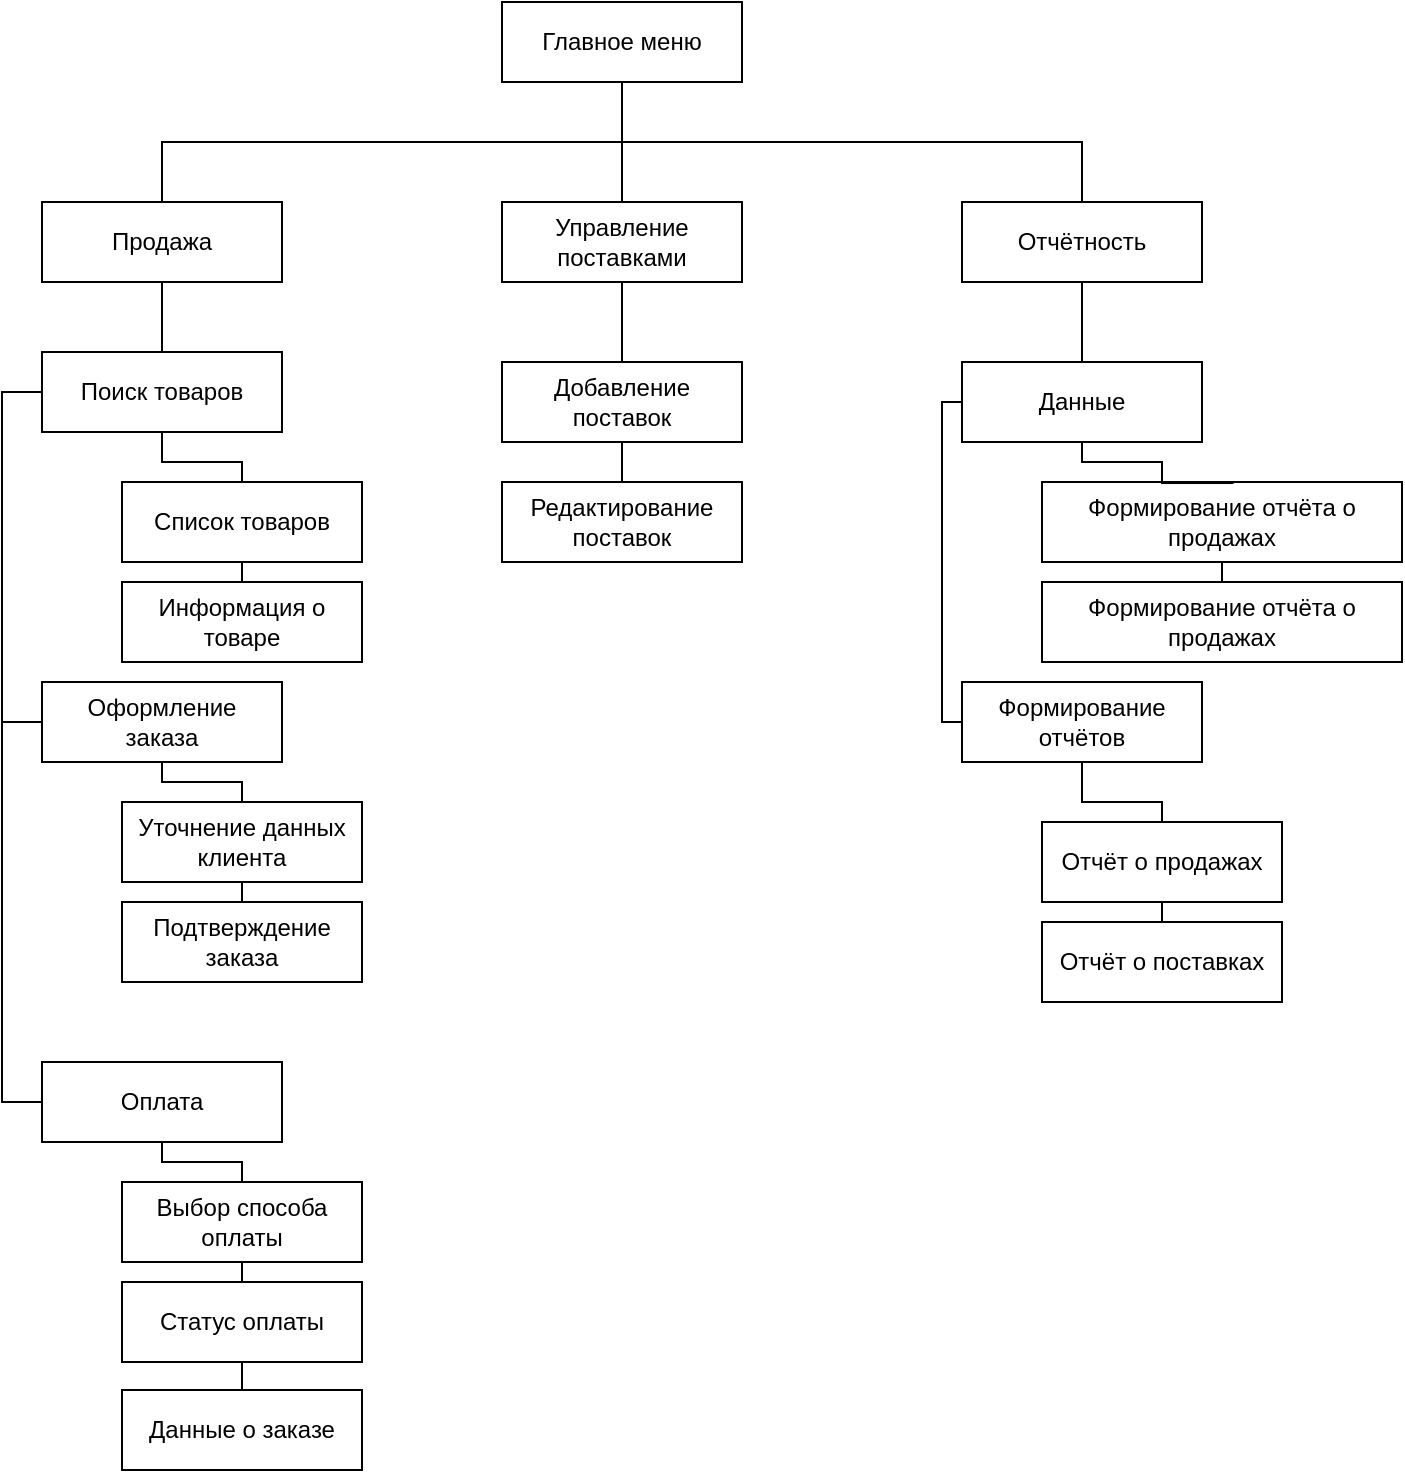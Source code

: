<mxfile version="22.1.21" type="device">
  <diagram name="Page-1" id="CnT03TZ_5wsiOiCBk9uN">
    <mxGraphModel dx="874" dy="507" grid="1" gridSize="10" guides="1" tooltips="1" connect="1" arrows="1" fold="1" page="1" pageScale="1" pageWidth="827" pageHeight="1169" math="0" shadow="0">
      <root>
        <mxCell id="0" />
        <mxCell id="1" parent="0" />
        <mxCell id="AhNV3txTKEynnAWxGbNM-18" style="edgeStyle=orthogonalEdgeStyle;rounded=0;orthogonalLoop=1;jettySize=auto;html=1;entryX=0.5;entryY=0;entryDx=0;entryDy=0;endArrow=none;endFill=0;" edge="1" parent="1" source="AhNV3txTKEynnAWxGbNM-2" target="AhNV3txTKEynnAWxGbNM-3">
          <mxGeometry relative="1" as="geometry" />
        </mxCell>
        <mxCell id="AhNV3txTKEynnAWxGbNM-19" style="edgeStyle=orthogonalEdgeStyle;rounded=0;orthogonalLoop=1;jettySize=auto;html=1;entryX=0.5;entryY=0;entryDx=0;entryDy=0;endArrow=none;endFill=0;" edge="1" parent="1" source="AhNV3txTKEynnAWxGbNM-2" target="AhNV3txTKEynnAWxGbNM-4">
          <mxGeometry relative="1" as="geometry">
            <Array as="points">
              <mxPoint x="620" y="480" />
              <mxPoint x="390" y="480" />
            </Array>
          </mxGeometry>
        </mxCell>
        <mxCell id="AhNV3txTKEynnAWxGbNM-22" style="edgeStyle=orthogonalEdgeStyle;rounded=0;orthogonalLoop=1;jettySize=auto;html=1;entryX=0.5;entryY=0;entryDx=0;entryDy=0;endArrow=none;endFill=0;" edge="1" parent="1" source="AhNV3txTKEynnAWxGbNM-2" target="AhNV3txTKEynnAWxGbNM-21">
          <mxGeometry relative="1" as="geometry">
            <Array as="points">
              <mxPoint x="620" y="480" />
              <mxPoint x="850" y="480" />
            </Array>
          </mxGeometry>
        </mxCell>
        <mxCell id="AhNV3txTKEynnAWxGbNM-2" value="Главное меню" style="rounded=0;whiteSpace=wrap;html=1;" vertex="1" parent="1">
          <mxGeometry x="560" y="410" width="120" height="40" as="geometry" />
        </mxCell>
        <mxCell id="AhNV3txTKEynnAWxGbNM-45" style="edgeStyle=orthogonalEdgeStyle;rounded=0;orthogonalLoop=1;jettySize=auto;html=1;endArrow=none;endFill=0;" edge="1" parent="1" source="AhNV3txTKEynnAWxGbNM-3" target="AhNV3txTKEynnAWxGbNM-39">
          <mxGeometry relative="1" as="geometry" />
        </mxCell>
        <mxCell id="AhNV3txTKEynnAWxGbNM-3" value="Управление поставками" style="rounded=0;whiteSpace=wrap;html=1;" vertex="1" parent="1">
          <mxGeometry x="560" y="510" width="120" height="40" as="geometry" />
        </mxCell>
        <mxCell id="AhNV3txTKEynnAWxGbNM-44" style="edgeStyle=orthogonalEdgeStyle;rounded=0;orthogonalLoop=1;jettySize=auto;html=1;entryX=0.5;entryY=0;entryDx=0;entryDy=0;endArrow=none;endFill=0;" edge="1" parent="1" source="AhNV3txTKEynnAWxGbNM-4" target="AhNV3txTKEynnAWxGbNM-5">
          <mxGeometry relative="1" as="geometry" />
        </mxCell>
        <mxCell id="AhNV3txTKEynnAWxGbNM-4" value="Продажа" style="rounded=0;whiteSpace=wrap;html=1;" vertex="1" parent="1">
          <mxGeometry x="330" y="510" width="120" height="40" as="geometry" />
        </mxCell>
        <mxCell id="AhNV3txTKEynnAWxGbNM-42" style="edgeStyle=orthogonalEdgeStyle;rounded=0;orthogonalLoop=1;jettySize=auto;html=1;entryX=0.5;entryY=0;entryDx=0;entryDy=0;endArrow=none;endFill=0;" edge="1" parent="1" source="AhNV3txTKEynnAWxGbNM-5" target="AhNV3txTKEynnAWxGbNM-6">
          <mxGeometry relative="1" as="geometry">
            <Array as="points">
              <mxPoint x="390" y="640" />
              <mxPoint x="430" y="640" />
            </Array>
          </mxGeometry>
        </mxCell>
        <mxCell id="AhNV3txTKEynnAWxGbNM-46" style="edgeStyle=orthogonalEdgeStyle;rounded=0;orthogonalLoop=1;jettySize=auto;html=1;entryX=0;entryY=0.5;entryDx=0;entryDy=0;endArrow=none;endFill=0;" edge="1" parent="1" source="AhNV3txTKEynnAWxGbNM-5" target="AhNV3txTKEynnAWxGbNM-8">
          <mxGeometry relative="1" as="geometry">
            <Array as="points">
              <mxPoint x="310" y="605" />
              <mxPoint x="310" y="770" />
            </Array>
          </mxGeometry>
        </mxCell>
        <mxCell id="AhNV3txTKEynnAWxGbNM-5" value="Поиск товаров" style="rounded=0;whiteSpace=wrap;html=1;" vertex="1" parent="1">
          <mxGeometry x="330" y="585" width="120" height="40" as="geometry" />
        </mxCell>
        <mxCell id="AhNV3txTKEynnAWxGbNM-43" style="edgeStyle=orthogonalEdgeStyle;rounded=0;orthogonalLoop=1;jettySize=auto;html=1;exitX=0.5;exitY=1;exitDx=0;exitDy=0;entryX=0.5;entryY=0;entryDx=0;entryDy=0;endArrow=none;endFill=0;" edge="1" parent="1" source="AhNV3txTKEynnAWxGbNM-6" target="AhNV3txTKEynnAWxGbNM-7">
          <mxGeometry relative="1" as="geometry" />
        </mxCell>
        <mxCell id="AhNV3txTKEynnAWxGbNM-6" value="Список товаров" style="rounded=0;whiteSpace=wrap;html=1;" vertex="1" parent="1">
          <mxGeometry x="370" y="650" width="120" height="40" as="geometry" />
        </mxCell>
        <mxCell id="AhNV3txTKEynnAWxGbNM-7" value="Информация о товаре" style="rounded=0;whiteSpace=wrap;html=1;" vertex="1" parent="1">
          <mxGeometry x="370" y="700" width="120" height="40" as="geometry" />
        </mxCell>
        <mxCell id="AhNV3txTKEynnAWxGbNM-38" style="edgeStyle=orthogonalEdgeStyle;rounded=0;orthogonalLoop=1;jettySize=auto;html=1;entryX=0.5;entryY=0;entryDx=0;entryDy=0;endArrow=none;endFill=0;" edge="1" parent="1" source="AhNV3txTKEynnAWxGbNM-8" target="AhNV3txTKEynnAWxGbNM-35">
          <mxGeometry relative="1" as="geometry">
            <Array as="points">
              <mxPoint x="390" y="800" />
              <mxPoint x="430" y="800" />
            </Array>
          </mxGeometry>
        </mxCell>
        <mxCell id="AhNV3txTKEynnAWxGbNM-47" style="edgeStyle=orthogonalEdgeStyle;rounded=0;orthogonalLoop=1;jettySize=auto;html=1;entryX=0;entryY=0.5;entryDx=0;entryDy=0;endArrow=none;endFill=0;" edge="1" parent="1" source="AhNV3txTKEynnAWxGbNM-8" target="AhNV3txTKEynnAWxGbNM-9">
          <mxGeometry relative="1" as="geometry">
            <Array as="points">
              <mxPoint x="310" y="770" />
              <mxPoint x="310" y="960" />
            </Array>
          </mxGeometry>
        </mxCell>
        <mxCell id="AhNV3txTKEynnAWxGbNM-8" value="Оформление&lt;br&gt;заказа" style="rounded=0;whiteSpace=wrap;html=1;" vertex="1" parent="1">
          <mxGeometry x="330" y="750" width="120" height="40" as="geometry" />
        </mxCell>
        <mxCell id="AhNV3txTKEynnAWxGbNM-15" style="edgeStyle=orthogonalEdgeStyle;rounded=0;orthogonalLoop=1;jettySize=auto;html=1;entryX=0.5;entryY=0;entryDx=0;entryDy=0;endArrow=none;endFill=0;" edge="1" parent="1" source="AhNV3txTKEynnAWxGbNM-9" target="AhNV3txTKEynnAWxGbNM-13">
          <mxGeometry relative="1" as="geometry">
            <Array as="points">
              <mxPoint x="390" y="990" />
              <mxPoint x="430" y="990" />
            </Array>
          </mxGeometry>
        </mxCell>
        <mxCell id="AhNV3txTKEynnAWxGbNM-9" value="Оплата" style="rounded=0;whiteSpace=wrap;html=1;" vertex="1" parent="1">
          <mxGeometry x="330" y="940" width="120" height="40" as="geometry" />
        </mxCell>
        <mxCell id="AhNV3txTKEynnAWxGbNM-17" style="edgeStyle=orthogonalEdgeStyle;rounded=0;orthogonalLoop=1;jettySize=auto;html=1;entryX=0.5;entryY=0;entryDx=0;entryDy=0;endArrow=none;endFill=0;" edge="1" parent="1" source="AhNV3txTKEynnAWxGbNM-10" target="AhNV3txTKEynnAWxGbNM-11">
          <mxGeometry relative="1" as="geometry" />
        </mxCell>
        <mxCell id="AhNV3txTKEynnAWxGbNM-10" value="Статус оплаты" style="rounded=0;whiteSpace=wrap;html=1;" vertex="1" parent="1">
          <mxGeometry x="370" y="1050" width="120" height="40" as="geometry" />
        </mxCell>
        <mxCell id="AhNV3txTKEynnAWxGbNM-11" value="Данные о заказе" style="rounded=0;whiteSpace=wrap;html=1;" vertex="1" parent="1">
          <mxGeometry x="370" y="1104" width="120" height="40" as="geometry" />
        </mxCell>
        <mxCell id="AhNV3txTKEynnAWxGbNM-16" style="edgeStyle=orthogonalEdgeStyle;rounded=0;orthogonalLoop=1;jettySize=auto;html=1;endArrow=none;endFill=0;" edge="1" parent="1" source="AhNV3txTKEynnAWxGbNM-13">
          <mxGeometry relative="1" as="geometry">
            <mxPoint x="430" y="1050" as="targetPoint" />
            <Array as="points">
              <mxPoint x="430" y="1050" />
            </Array>
          </mxGeometry>
        </mxCell>
        <mxCell id="AhNV3txTKEynnAWxGbNM-13" value="Выбор способа оплаты" style="rounded=0;whiteSpace=wrap;html=1;" vertex="1" parent="1">
          <mxGeometry x="370" y="1000" width="120" height="40" as="geometry" />
        </mxCell>
        <mxCell id="AhNV3txTKEynnAWxGbNM-34" style="edgeStyle=orthogonalEdgeStyle;rounded=0;orthogonalLoop=1;jettySize=auto;html=1;entryX=0.5;entryY=0;entryDx=0;entryDy=0;endArrow=none;endFill=0;" edge="1" parent="1" source="AhNV3txTKEynnAWxGbNM-21" target="AhNV3txTKEynnAWxGbNM-23">
          <mxGeometry relative="1" as="geometry" />
        </mxCell>
        <mxCell id="AhNV3txTKEynnAWxGbNM-21" value="Отчётность" style="rounded=0;whiteSpace=wrap;html=1;" vertex="1" parent="1">
          <mxGeometry x="790" y="510" width="120" height="40" as="geometry" />
        </mxCell>
        <mxCell id="AhNV3txTKEynnAWxGbNM-33" style="edgeStyle=orthogonalEdgeStyle;rounded=0;orthogonalLoop=1;jettySize=auto;html=1;entryX=0;entryY=0.5;entryDx=0;entryDy=0;endArrow=none;endFill=0;" edge="1" parent="1" source="AhNV3txTKEynnAWxGbNM-23" target="AhNV3txTKEynnAWxGbNM-24">
          <mxGeometry relative="1" as="geometry">
            <Array as="points">
              <mxPoint x="780" y="610" />
              <mxPoint x="780" y="770" />
            </Array>
          </mxGeometry>
        </mxCell>
        <mxCell id="AhNV3txTKEynnAWxGbNM-23" value="Данные" style="rounded=0;whiteSpace=wrap;html=1;" vertex="1" parent="1">
          <mxGeometry x="790" y="590" width="120" height="40" as="geometry" />
        </mxCell>
        <mxCell id="AhNV3txTKEynnAWxGbNM-28" style="edgeStyle=orthogonalEdgeStyle;rounded=0;orthogonalLoop=1;jettySize=auto;html=1;entryX=0.5;entryY=0;entryDx=0;entryDy=0;endArrow=none;endFill=0;" edge="1" parent="1" source="AhNV3txTKEynnAWxGbNM-24" target="AhNV3txTKEynnAWxGbNM-25">
          <mxGeometry relative="1" as="geometry" />
        </mxCell>
        <mxCell id="AhNV3txTKEynnAWxGbNM-24" value="Формирование&lt;br&gt;отчётов" style="rounded=0;whiteSpace=wrap;html=1;" vertex="1" parent="1">
          <mxGeometry x="790" y="750" width="120" height="40" as="geometry" />
        </mxCell>
        <mxCell id="AhNV3txTKEynnAWxGbNM-27" style="edgeStyle=orthogonalEdgeStyle;rounded=0;orthogonalLoop=1;jettySize=auto;html=1;entryX=0.5;entryY=0;entryDx=0;entryDy=0;endArrow=none;endFill=0;" edge="1" parent="1" source="AhNV3txTKEynnAWxGbNM-25" target="AhNV3txTKEynnAWxGbNM-26">
          <mxGeometry relative="1" as="geometry" />
        </mxCell>
        <mxCell id="AhNV3txTKEynnAWxGbNM-25" value="Отчёт о продажах" style="rounded=0;whiteSpace=wrap;html=1;" vertex="1" parent="1">
          <mxGeometry x="830" y="820" width="120" height="40" as="geometry" />
        </mxCell>
        <mxCell id="AhNV3txTKEynnAWxGbNM-26" value="Отчёт о поставках" style="rounded=0;whiteSpace=wrap;html=1;" vertex="1" parent="1">
          <mxGeometry x="830" y="870" width="120" height="40" as="geometry" />
        </mxCell>
        <mxCell id="AhNV3txTKEynnAWxGbNM-32" style="edgeStyle=orthogonalEdgeStyle;rounded=0;orthogonalLoop=1;jettySize=auto;html=1;entryX=0.5;entryY=0;entryDx=0;entryDy=0;endArrow=none;endFill=0;" edge="1" parent="1" source="AhNV3txTKEynnAWxGbNM-29" target="AhNV3txTKEynnAWxGbNM-30">
          <mxGeometry relative="1" as="geometry" />
        </mxCell>
        <mxCell id="AhNV3txTKEynnAWxGbNM-29" value="Формирование отчёта о продажах" style="rounded=0;whiteSpace=wrap;html=1;" vertex="1" parent="1">
          <mxGeometry x="830" y="650" width="180" height="40" as="geometry" />
        </mxCell>
        <mxCell id="AhNV3txTKEynnAWxGbNM-30" value="Формирование отчёта о продажах" style="rounded=0;whiteSpace=wrap;html=1;" vertex="1" parent="1">
          <mxGeometry x="830" y="700" width="180" height="40" as="geometry" />
        </mxCell>
        <mxCell id="AhNV3txTKEynnAWxGbNM-31" style="edgeStyle=orthogonalEdgeStyle;rounded=0;orthogonalLoop=1;jettySize=auto;html=1;entryX=0.532;entryY=0.012;entryDx=0;entryDy=0;entryPerimeter=0;endArrow=none;endFill=0;" edge="1" parent="1" source="AhNV3txTKEynnAWxGbNM-23" target="AhNV3txTKEynnAWxGbNM-29">
          <mxGeometry relative="1" as="geometry">
            <Array as="points">
              <mxPoint x="850" y="640" />
              <mxPoint x="890" y="640" />
              <mxPoint x="890" y="651" />
            </Array>
          </mxGeometry>
        </mxCell>
        <mxCell id="AhNV3txTKEynnAWxGbNM-37" style="edgeStyle=orthogonalEdgeStyle;rounded=0;orthogonalLoop=1;jettySize=auto;html=1;entryX=0.5;entryY=0;entryDx=0;entryDy=0;endArrow=none;endFill=0;" edge="1" parent="1" source="AhNV3txTKEynnAWxGbNM-35" target="AhNV3txTKEynnAWxGbNM-36">
          <mxGeometry relative="1" as="geometry" />
        </mxCell>
        <mxCell id="AhNV3txTKEynnAWxGbNM-35" value="Уточнение данных клиента" style="rounded=0;whiteSpace=wrap;html=1;" vertex="1" parent="1">
          <mxGeometry x="370" y="810" width="120" height="40" as="geometry" />
        </mxCell>
        <mxCell id="AhNV3txTKEynnAWxGbNM-36" value="Подтверждение заказа" style="rounded=0;whiteSpace=wrap;html=1;" vertex="1" parent="1">
          <mxGeometry x="370" y="860" width="120" height="40" as="geometry" />
        </mxCell>
        <mxCell id="AhNV3txTKEynnAWxGbNM-41" style="edgeStyle=orthogonalEdgeStyle;rounded=0;orthogonalLoop=1;jettySize=auto;html=1;entryX=0;entryY=0.5;entryDx=0;entryDy=0;endArrow=none;endFill=0;" edge="1" parent="1" source="AhNV3txTKEynnAWxGbNM-39" target="AhNV3txTKEynnAWxGbNM-40">
          <mxGeometry relative="1" as="geometry">
            <Array as="points">
              <mxPoint x="620" y="670" />
            </Array>
          </mxGeometry>
        </mxCell>
        <mxCell id="AhNV3txTKEynnAWxGbNM-39" value="Добавление поставок" style="rounded=0;whiteSpace=wrap;html=1;" vertex="1" parent="1">
          <mxGeometry x="560" y="590" width="120" height="40" as="geometry" />
        </mxCell>
        <mxCell id="AhNV3txTKEynnAWxGbNM-40" value="Редактирование&lt;br&gt;поставок" style="rounded=0;whiteSpace=wrap;html=1;" vertex="1" parent="1">
          <mxGeometry x="560" y="650" width="120" height="40" as="geometry" />
        </mxCell>
      </root>
    </mxGraphModel>
  </diagram>
</mxfile>
